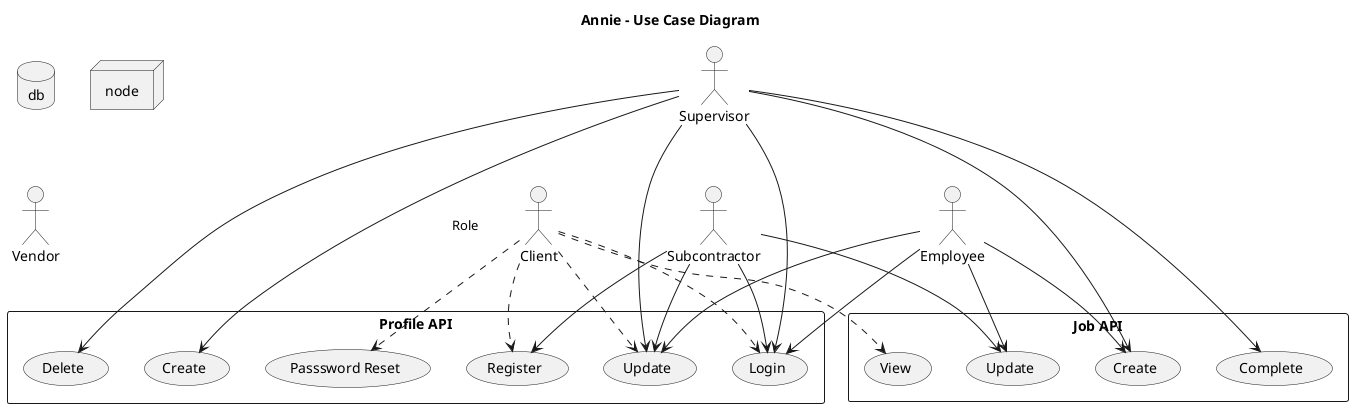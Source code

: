 @startuml

    title Annie - Use Case Diagram

    rectangle "Profile API" {
        (Login)
        (Update) as PUPDATE
        (Register) as PREG
        (Delete) as PDELETE
        (Create) as PCREATE
        (Passsword Reset) as PR
    }

    rectangle "Job API" {
        (Create) as JCREATE
        (Update) as JUPDATE
        (Complete) as JCOMP
        (View) as JVIEW
    }
    database db 
    node node

    :Subcontractor:
    :Employee: 
    :Client:
    :Supervisor:
    :Vendor:

    Employee --> (Login)
    Supervisor --> (Login) 
    Employee --> JCREATE
    Supervisor --> JCREATE
    Subcontractor --> JUPDATE
    Subcontractor --> (Login)
    Subcontractor --> PREG
    Subcontractor --> PUPDATE
    Employee --> JUPDATE
    Employee --> PUPDATE
    Supervisor --> JCOMP
    Client ..> (Login) 
    Client ..> JVIEW
    Supervisor ---> PCREATE: Role
    Supervisor ---> PDELETE
    Supervisor ---> PUPDATE
    Client ..> PREG
    Client ..> PUPDATE
    Client ..> PR
@enduml